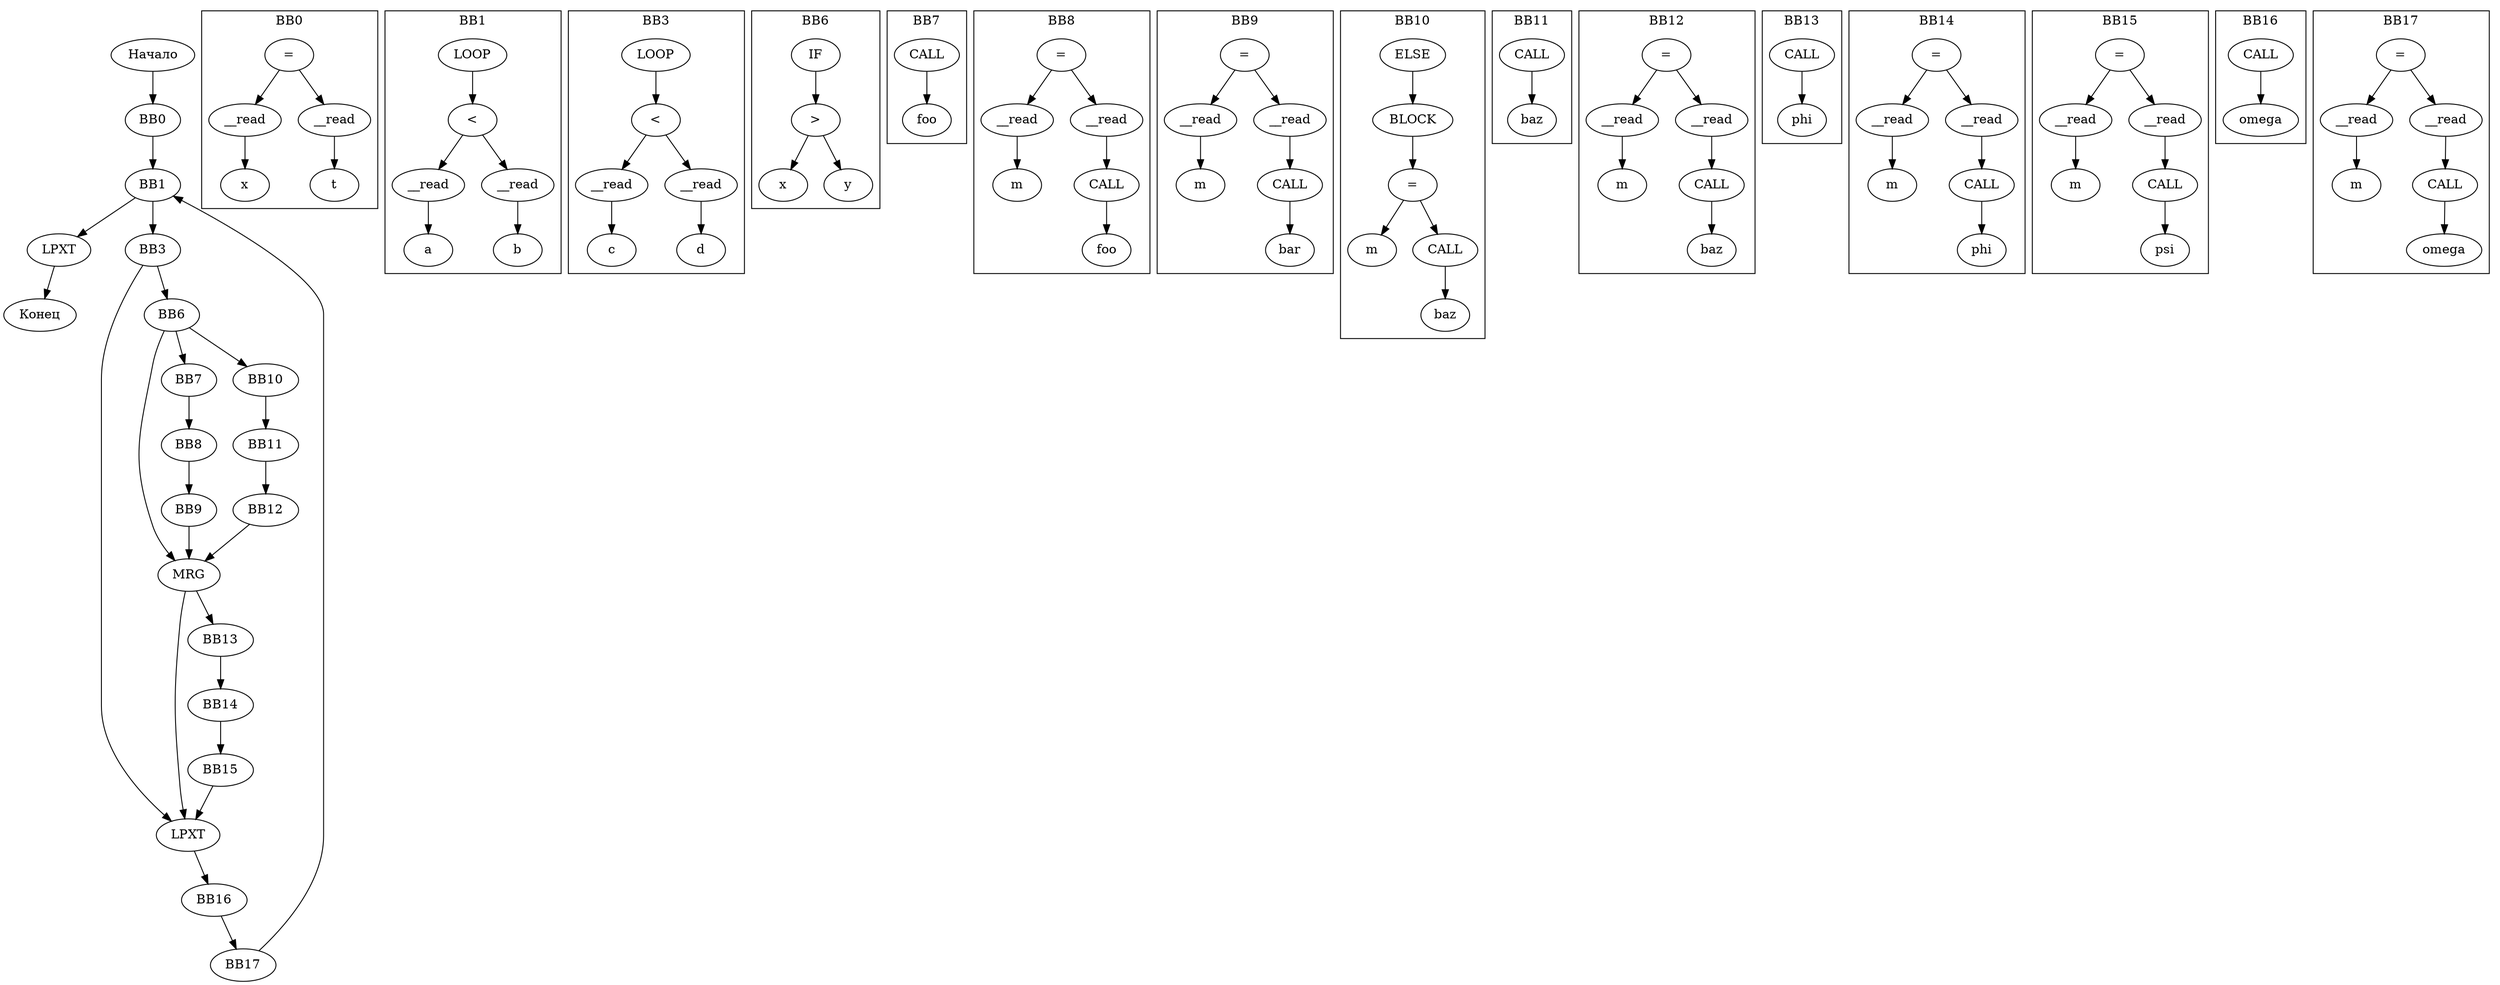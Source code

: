digraph G {
    rankdir=TB;
    start [label="Начало"];
    end [label="Конец"];
    node0 [label="BB0"];
    node1 [label="BB1"];
    node2 [label="LPXT"];
    node3 [label="BB3"];
    node4 [label="LPXT"];
    node5 [label="MRG"];
    node6 [label="BB6"];
    node7 [label="BB7"];
    node8 [label="BB8"];
    node9 [label="BB9"];
    node10 [label="BB10"];
    node11 [label="BB11"];
    node12 [label="BB12"];
    node13 [label="BB13"];
    node14 [label="BB14"];
    node15 [label="BB15"];
    node16 [label="BB16"];
    node17 [label="BB17"];
    node0 -> node1;
    node1 -> node2;
    node1 -> node3;
    node3 -> node4;
    node3 -> node6;
    node4 -> node16;
    node5 -> node4;
    node5 -> node13;
    node6 -> node7;
    node6 -> node10;
    node6 -> node5;
    node7 -> node8;
    node8 -> node9;
    node9 -> node5;
    node10 -> node11;
    node11 -> node12;
    node12 -> node5;
    node13 -> node14;
    node14 -> node15;
    node15 -> node4;
    node16 -> node17;
    node17 -> node1;
    start -> node0;
    node2 -> end;
subgraph cluster_0 {
    label="BB0";
    cluster_0_node2713314552 [label="="];
    cluster_0_node2626127730 [label="__read"];
    cluster_0_node2713313928 [label="x"];
    cluster_0_node3728058193 [label="__read"];
    cluster_0_node2713314864 [label="t"];
    cluster_0_node2713314552 -> cluster_0_node2626127730;
    cluster_0_node2626127730 -> cluster_0_node2713313928;
    cluster_0_node2713314552 -> cluster_0_node3728058193;
    cluster_0_node3728058193 -> cluster_0_node2713314864;
}
subgraph cluster_1 {
    label="BB1";
    cluster_1_node2713369776 [label="LOOP"];
    cluster_1_node2713316424 [label="<"];
    cluster_1_node1173269988 [label="__read"];
    cluster_1_node2713316736 [label="a"];
    cluster_1_node2278332421 [label="__read"];
    cluster_1_node2713317360 [label="b"];
    cluster_1_node2713369776 -> cluster_1_node2713316424;
    cluster_1_node2713316424 -> cluster_1_node1173269988;
    cluster_1_node1173269988 -> cluster_1_node2713316736;
    cluster_1_node2713316424 -> cluster_1_node2278332421;
    cluster_1_node2278332421 -> cluster_1_node2713317360;
}
subgraph cluster_3 {
    label="BB3";
    cluster_3_node2713366656 [label="LOOP"];
    cluster_3_node2713318296 [label="<"];
    cluster_3_node1178488242 [label="__read"];
    cluster_3_node2713318608 [label="c"];
    cluster_3_node4082883424 [label="__read"];
    cluster_3_node2713319232 [label="d"];
    cluster_3_node2713366656 -> cluster_3_node2713318296;
    cluster_3_node2713318296 -> cluster_3_node1178488242;
    cluster_3_node1178488242 -> cluster_3_node2713318608;
    cluster_3_node2713318296 -> cluster_3_node4082883424;
    cluster_3_node4082883424 -> cluster_3_node2713319232;
}
subgraph cluster_6 {
    label="BB6";
    cluster_6_node2713360104 [label="IF"];
    cluster_6_node2713320168 [label=">"];
    cluster_6_node2713320480 [label="x"];
    cluster_6_node2713321104 [label="y"];
    cluster_6_node2713360104 -> cluster_6_node2713320168;
    cluster_6_node2713320168 -> cluster_6_node2713320480;
    cluster_6_node2713320168 -> cluster_6_node2713321104;
}
subgraph cluster_7 {
    label="BB7";
    cluster_7_node2713335456 [label="CALL"];
    cluster_7_node2713335144 [label="foo"];
    cluster_7_node2713335456 -> cluster_7_node2713335144;
}
subgraph cluster_8 {
    label="BB8";
    cluster_8_node2713335768 [label="="];
    cluster_8_node910447865 [label="__read"];
    cluster_8_node2713334208 [label="m"];
    cluster_8_node667651238 [label="__read"];
    cluster_8_node2713335456 [label="CALL"];
    cluster_8_node2713335144 [label="foo"];
    cluster_8_node2713335768 -> cluster_8_node910447865;
    cluster_8_node910447865 -> cluster_8_node2713334208;
    cluster_8_node2713335768 -> cluster_8_node667651238;
    cluster_8_node667651238 -> cluster_8_node2713335456;
    cluster_8_node2713335456 -> cluster_8_node2713335144;
}
subgraph cluster_9 {
    label="BB9";
    cluster_9_node2713339200 [label="="];
    cluster_9_node1608733914 [label="__read"];
    cluster_9_node2713337640 [label="m"];
    cluster_9_node2655766828 [label="__read"];
    cluster_9_node2713338888 [label="CALL"];
    cluster_9_node2713338576 [label="bar"];
    cluster_9_node2713339200 -> cluster_9_node1608733914;
    cluster_9_node1608733914 -> cluster_9_node2713337640;
    cluster_9_node2713339200 -> cluster_9_node2655766828;
    cluster_9_node2655766828 -> cluster_9_node2713338888;
    cluster_9_node2713338888 -> cluster_9_node2713338576;
}
subgraph cluster_10 {
    label="BB10";
    cluster_10_node2713357608 [label="ELSE"];
    cluster_10_node2713359792 [label="BLOCK"];
    cluster_10_node2713359480 [label="="];
    cluster_10_node2713357920 [label="m"];
    cluster_10_node2713359168 [label="CALL"];
    cluster_10_node2713358856 [label="baz"];
    cluster_10_node2713357608 -> cluster_10_node2713359792;
    cluster_10_node2713359792 -> cluster_10_node2713359480;
    cluster_10_node2713359480 -> cluster_10_node2713357920;
    cluster_10_node2713359480 -> cluster_10_node2713359168;
    cluster_10_node2713359168 -> cluster_10_node2713358856;
}
subgraph cluster_11 {
    label="BB11";
    cluster_11_node2713359168 [label="CALL"];
    cluster_11_node2713358856 [label="baz"];
    cluster_11_node2713359168 -> cluster_11_node2713358856;
}
subgraph cluster_12 {
    label="BB12";
    cluster_12_node2713359480 [label="="];
    cluster_12_node3004835687 [label="__read"];
    cluster_12_node2713357920 [label="m"];
    cluster_12_node3303008015 [label="__read"];
    cluster_12_node2713359168 [label="CALL"];
    cluster_12_node2713358856 [label="baz"];
    cluster_12_node2713359480 -> cluster_12_node3004835687;
    cluster_12_node3004835687 -> cluster_12_node2713357920;
    cluster_12_node2713359480 -> cluster_12_node3303008015;
    cluster_12_node3303008015 -> cluster_12_node2713359168;
    cluster_12_node2713359168 -> cluster_12_node2713358856;
}
subgraph cluster_13 {
    label="BB13";
    cluster_13_node2713362600 [label="CALL"];
    cluster_13_node2713362288 [label="phi"];
    cluster_13_node2713362600 -> cluster_13_node2713362288;
}
subgraph cluster_14 {
    label="BB14";
    cluster_14_node2713362912 [label="="];
    cluster_14_node3465620630 [label="__read"];
    cluster_14_node2713361352 [label="m"];
    cluster_14_node1766910558 [label="__read"];
    cluster_14_node2713362600 [label="CALL"];
    cluster_14_node2713362288 [label="phi"];
    cluster_14_node2713362912 -> cluster_14_node3465620630;
    cluster_14_node3465620630 -> cluster_14_node2713361352;
    cluster_14_node2713362912 -> cluster_14_node1766910558;
    cluster_14_node1766910558 -> cluster_14_node2713362600;
    cluster_14_node2713362600 -> cluster_14_node2713362288;
}
subgraph cluster_15 {
    label="BB15";
    cluster_15_node2713366344 [label="="];
    cluster_15_node1488697477 [label="__read"];
    cluster_15_node2713364784 [label="m"];
    cluster_15_node1214472250 [label="__read"];
    cluster_15_node2713366032 [label="CALL"];
    cluster_15_node2713365720 [label="psi"];
    cluster_15_node2713366344 -> cluster_15_node1488697477;
    cluster_15_node1488697477 -> cluster_15_node2713364784;
    cluster_15_node2713366344 -> cluster_15_node1214472250;
    cluster_15_node1214472250 -> cluster_15_node2713366032;
    cluster_15_node2713366032 -> cluster_15_node2713365720;
}
subgraph cluster_16 {
    label="BB16";
    cluster_16_node2713369152 [label="CALL"];
    cluster_16_node2713368840 [label="omega"];
    cluster_16_node2713369152 -> cluster_16_node2713368840;
}
subgraph cluster_17 {
    label="BB17";
    cluster_17_node2713369464 [label="="];
    cluster_17_node460185248 [label="__read"];
    cluster_17_node2713367904 [label="m"];
    cluster_17_node1984899445 [label="__read"];
    cluster_17_node2713369152 [label="CALL"];
    cluster_17_node2713368840 [label="omega"];
    cluster_17_node2713369464 -> cluster_17_node460185248;
    cluster_17_node460185248 -> cluster_17_node2713367904;
    cluster_17_node2713369464 -> cluster_17_node1984899445;
    cluster_17_node1984899445 -> cluster_17_node2713369152;
    cluster_17_node2713369152 -> cluster_17_node2713368840;
}
}
